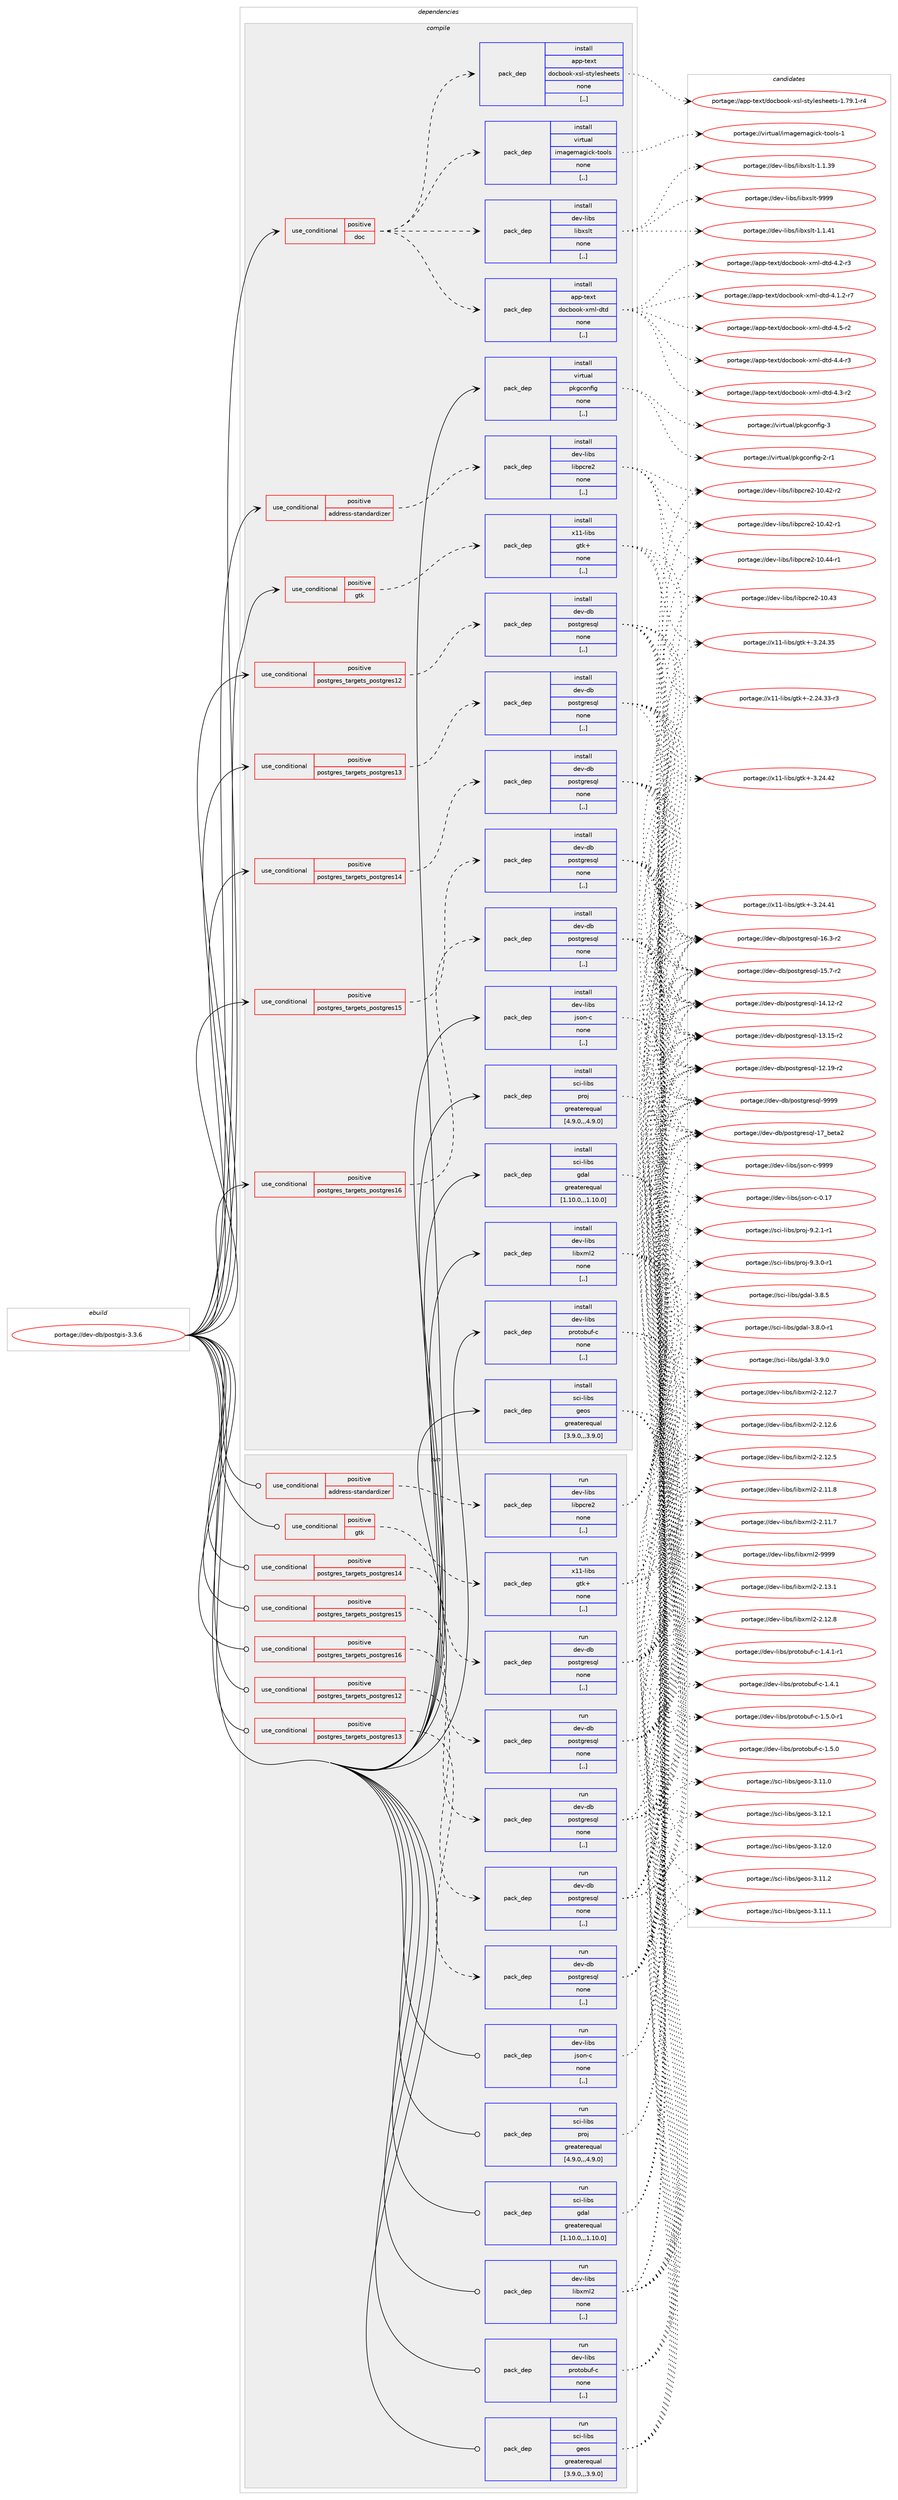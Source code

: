 digraph prolog {

# *************
# Graph options
# *************

newrank=true;
concentrate=true;
compound=true;
graph [rankdir=LR,fontname=Helvetica,fontsize=10,ranksep=1.5];#, ranksep=2.5, nodesep=0.2];
edge  [arrowhead=vee];
node  [fontname=Helvetica,fontsize=10];

# **********
# The ebuild
# **********

subgraph cluster_leftcol {
color=gray;
label=<<i>ebuild</i>>;
id [label="portage://dev-db/postgis-3.3.6", color=red, width=4, href="../dev-db/postgis-3.3.6.svg"];
}

# ****************
# The dependencies
# ****************

subgraph cluster_midcol {
color=gray;
label=<<i>dependencies</i>>;
subgraph cluster_compile {
fillcolor="#eeeeee";
style=filled;
label=<<i>compile</i>>;
subgraph cond18322 {
dependency69684 [label=<<TABLE BORDER="0" CELLBORDER="1" CELLSPACING="0" CELLPADDING="4"><TR><TD ROWSPAN="3" CELLPADDING="10">use_conditional</TD></TR><TR><TD>positive</TD></TR><TR><TD>address-standardizer</TD></TR></TABLE>>, shape=none, color=red];
subgraph pack50412 {
dependency69685 [label=<<TABLE BORDER="0" CELLBORDER="1" CELLSPACING="0" CELLPADDING="4" WIDTH="220"><TR><TD ROWSPAN="6" CELLPADDING="30">pack_dep</TD></TR><TR><TD WIDTH="110">install</TD></TR><TR><TD>dev-libs</TD></TR><TR><TD>libpcre2</TD></TR><TR><TD>none</TD></TR><TR><TD>[,,]</TD></TR></TABLE>>, shape=none, color=blue];
}
dependency69684:e -> dependency69685:w [weight=20,style="dashed",arrowhead="vee"];
}
id:e -> dependency69684:w [weight=20,style="solid",arrowhead="vee"];
subgraph cond18323 {
dependency69686 [label=<<TABLE BORDER="0" CELLBORDER="1" CELLSPACING="0" CELLPADDING="4"><TR><TD ROWSPAN="3" CELLPADDING="10">use_conditional</TD></TR><TR><TD>positive</TD></TR><TR><TD>doc</TD></TR></TABLE>>, shape=none, color=red];
subgraph pack50413 {
dependency69687 [label=<<TABLE BORDER="0" CELLBORDER="1" CELLSPACING="0" CELLPADDING="4" WIDTH="220"><TR><TD ROWSPAN="6" CELLPADDING="30">pack_dep</TD></TR><TR><TD WIDTH="110">install</TD></TR><TR><TD>app-text</TD></TR><TR><TD>docbook-xsl-stylesheets</TD></TR><TR><TD>none</TD></TR><TR><TD>[,,]</TD></TR></TABLE>>, shape=none, color=blue];
}
dependency69686:e -> dependency69687:w [weight=20,style="dashed",arrowhead="vee"];
subgraph pack50414 {
dependency69688 [label=<<TABLE BORDER="0" CELLBORDER="1" CELLSPACING="0" CELLPADDING="4" WIDTH="220"><TR><TD ROWSPAN="6" CELLPADDING="30">pack_dep</TD></TR><TR><TD WIDTH="110">install</TD></TR><TR><TD>app-text</TD></TR><TR><TD>docbook-xml-dtd</TD></TR><TR><TD>none</TD></TR><TR><TD>[,,]</TD></TR></TABLE>>, shape=none, color=blue];
}
dependency69686:e -> dependency69688:w [weight=20,style="dashed",arrowhead="vee"];
subgraph pack50415 {
dependency69689 [label=<<TABLE BORDER="0" CELLBORDER="1" CELLSPACING="0" CELLPADDING="4" WIDTH="220"><TR><TD ROWSPAN="6" CELLPADDING="30">pack_dep</TD></TR><TR><TD WIDTH="110">install</TD></TR><TR><TD>dev-libs</TD></TR><TR><TD>libxslt</TD></TR><TR><TD>none</TD></TR><TR><TD>[,,]</TD></TR></TABLE>>, shape=none, color=blue];
}
dependency69686:e -> dependency69689:w [weight=20,style="dashed",arrowhead="vee"];
subgraph pack50416 {
dependency69690 [label=<<TABLE BORDER="0" CELLBORDER="1" CELLSPACING="0" CELLPADDING="4" WIDTH="220"><TR><TD ROWSPAN="6" CELLPADDING="30">pack_dep</TD></TR><TR><TD WIDTH="110">install</TD></TR><TR><TD>virtual</TD></TR><TR><TD>imagemagick-tools</TD></TR><TR><TD>none</TD></TR><TR><TD>[,,]</TD></TR></TABLE>>, shape=none, color=blue];
}
dependency69686:e -> dependency69690:w [weight=20,style="dashed",arrowhead="vee"];
}
id:e -> dependency69686:w [weight=20,style="solid",arrowhead="vee"];
subgraph cond18324 {
dependency69691 [label=<<TABLE BORDER="0" CELLBORDER="1" CELLSPACING="0" CELLPADDING="4"><TR><TD ROWSPAN="3" CELLPADDING="10">use_conditional</TD></TR><TR><TD>positive</TD></TR><TR><TD>gtk</TD></TR></TABLE>>, shape=none, color=red];
subgraph pack50417 {
dependency69692 [label=<<TABLE BORDER="0" CELLBORDER="1" CELLSPACING="0" CELLPADDING="4" WIDTH="220"><TR><TD ROWSPAN="6" CELLPADDING="30">pack_dep</TD></TR><TR><TD WIDTH="110">install</TD></TR><TR><TD>x11-libs</TD></TR><TR><TD>gtk+</TD></TR><TR><TD>none</TD></TR><TR><TD>[,,]</TD></TR></TABLE>>, shape=none, color=blue];
}
dependency69691:e -> dependency69692:w [weight=20,style="dashed",arrowhead="vee"];
}
id:e -> dependency69691:w [weight=20,style="solid",arrowhead="vee"];
subgraph cond18325 {
dependency69693 [label=<<TABLE BORDER="0" CELLBORDER="1" CELLSPACING="0" CELLPADDING="4"><TR><TD ROWSPAN="3" CELLPADDING="10">use_conditional</TD></TR><TR><TD>positive</TD></TR><TR><TD>postgres_targets_postgres12</TD></TR></TABLE>>, shape=none, color=red];
subgraph pack50418 {
dependency69694 [label=<<TABLE BORDER="0" CELLBORDER="1" CELLSPACING="0" CELLPADDING="4" WIDTH="220"><TR><TD ROWSPAN="6" CELLPADDING="30">pack_dep</TD></TR><TR><TD WIDTH="110">install</TD></TR><TR><TD>dev-db</TD></TR><TR><TD>postgresql</TD></TR><TR><TD>none</TD></TR><TR><TD>[,,]</TD></TR></TABLE>>, shape=none, color=blue];
}
dependency69693:e -> dependency69694:w [weight=20,style="dashed",arrowhead="vee"];
}
id:e -> dependency69693:w [weight=20,style="solid",arrowhead="vee"];
subgraph cond18326 {
dependency69695 [label=<<TABLE BORDER="0" CELLBORDER="1" CELLSPACING="0" CELLPADDING="4"><TR><TD ROWSPAN="3" CELLPADDING="10">use_conditional</TD></TR><TR><TD>positive</TD></TR><TR><TD>postgres_targets_postgres13</TD></TR></TABLE>>, shape=none, color=red];
subgraph pack50419 {
dependency69696 [label=<<TABLE BORDER="0" CELLBORDER="1" CELLSPACING="0" CELLPADDING="4" WIDTH="220"><TR><TD ROWSPAN="6" CELLPADDING="30">pack_dep</TD></TR><TR><TD WIDTH="110">install</TD></TR><TR><TD>dev-db</TD></TR><TR><TD>postgresql</TD></TR><TR><TD>none</TD></TR><TR><TD>[,,]</TD></TR></TABLE>>, shape=none, color=blue];
}
dependency69695:e -> dependency69696:w [weight=20,style="dashed",arrowhead="vee"];
}
id:e -> dependency69695:w [weight=20,style="solid",arrowhead="vee"];
subgraph cond18327 {
dependency69697 [label=<<TABLE BORDER="0" CELLBORDER="1" CELLSPACING="0" CELLPADDING="4"><TR><TD ROWSPAN="3" CELLPADDING="10">use_conditional</TD></TR><TR><TD>positive</TD></TR><TR><TD>postgres_targets_postgres14</TD></TR></TABLE>>, shape=none, color=red];
subgraph pack50420 {
dependency69698 [label=<<TABLE BORDER="0" CELLBORDER="1" CELLSPACING="0" CELLPADDING="4" WIDTH="220"><TR><TD ROWSPAN="6" CELLPADDING="30">pack_dep</TD></TR><TR><TD WIDTH="110">install</TD></TR><TR><TD>dev-db</TD></TR><TR><TD>postgresql</TD></TR><TR><TD>none</TD></TR><TR><TD>[,,]</TD></TR></TABLE>>, shape=none, color=blue];
}
dependency69697:e -> dependency69698:w [weight=20,style="dashed",arrowhead="vee"];
}
id:e -> dependency69697:w [weight=20,style="solid",arrowhead="vee"];
subgraph cond18328 {
dependency69699 [label=<<TABLE BORDER="0" CELLBORDER="1" CELLSPACING="0" CELLPADDING="4"><TR><TD ROWSPAN="3" CELLPADDING="10">use_conditional</TD></TR><TR><TD>positive</TD></TR><TR><TD>postgres_targets_postgres15</TD></TR></TABLE>>, shape=none, color=red];
subgraph pack50421 {
dependency69700 [label=<<TABLE BORDER="0" CELLBORDER="1" CELLSPACING="0" CELLPADDING="4" WIDTH="220"><TR><TD ROWSPAN="6" CELLPADDING="30">pack_dep</TD></TR><TR><TD WIDTH="110">install</TD></TR><TR><TD>dev-db</TD></TR><TR><TD>postgresql</TD></TR><TR><TD>none</TD></TR><TR><TD>[,,]</TD></TR></TABLE>>, shape=none, color=blue];
}
dependency69699:e -> dependency69700:w [weight=20,style="dashed",arrowhead="vee"];
}
id:e -> dependency69699:w [weight=20,style="solid",arrowhead="vee"];
subgraph cond18329 {
dependency69701 [label=<<TABLE BORDER="0" CELLBORDER="1" CELLSPACING="0" CELLPADDING="4"><TR><TD ROWSPAN="3" CELLPADDING="10">use_conditional</TD></TR><TR><TD>positive</TD></TR><TR><TD>postgres_targets_postgres16</TD></TR></TABLE>>, shape=none, color=red];
subgraph pack50422 {
dependency69702 [label=<<TABLE BORDER="0" CELLBORDER="1" CELLSPACING="0" CELLPADDING="4" WIDTH="220"><TR><TD ROWSPAN="6" CELLPADDING="30">pack_dep</TD></TR><TR><TD WIDTH="110">install</TD></TR><TR><TD>dev-db</TD></TR><TR><TD>postgresql</TD></TR><TR><TD>none</TD></TR><TR><TD>[,,]</TD></TR></TABLE>>, shape=none, color=blue];
}
dependency69701:e -> dependency69702:w [weight=20,style="dashed",arrowhead="vee"];
}
id:e -> dependency69701:w [weight=20,style="solid",arrowhead="vee"];
subgraph pack50423 {
dependency69703 [label=<<TABLE BORDER="0" CELLBORDER="1" CELLSPACING="0" CELLPADDING="4" WIDTH="220"><TR><TD ROWSPAN="6" CELLPADDING="30">pack_dep</TD></TR><TR><TD WIDTH="110">install</TD></TR><TR><TD>dev-libs</TD></TR><TR><TD>json-c</TD></TR><TR><TD>none</TD></TR><TR><TD>[,,]</TD></TR></TABLE>>, shape=none, color=blue];
}
id:e -> dependency69703:w [weight=20,style="solid",arrowhead="vee"];
subgraph pack50424 {
dependency69704 [label=<<TABLE BORDER="0" CELLBORDER="1" CELLSPACING="0" CELLPADDING="4" WIDTH="220"><TR><TD ROWSPAN="6" CELLPADDING="30">pack_dep</TD></TR><TR><TD WIDTH="110">install</TD></TR><TR><TD>dev-libs</TD></TR><TR><TD>libxml2</TD></TR><TR><TD>none</TD></TR><TR><TD>[,,]</TD></TR></TABLE>>, shape=none, color=blue];
}
id:e -> dependency69704:w [weight=20,style="solid",arrowhead="vee"];
subgraph pack50425 {
dependency69705 [label=<<TABLE BORDER="0" CELLBORDER="1" CELLSPACING="0" CELLPADDING="4" WIDTH="220"><TR><TD ROWSPAN="6" CELLPADDING="30">pack_dep</TD></TR><TR><TD WIDTH="110">install</TD></TR><TR><TD>dev-libs</TD></TR><TR><TD>protobuf-c</TD></TR><TR><TD>none</TD></TR><TR><TD>[,,]</TD></TR></TABLE>>, shape=none, color=blue];
}
id:e -> dependency69705:w [weight=20,style="solid",arrowhead="vee"];
subgraph pack50426 {
dependency69706 [label=<<TABLE BORDER="0" CELLBORDER="1" CELLSPACING="0" CELLPADDING="4" WIDTH="220"><TR><TD ROWSPAN="6" CELLPADDING="30">pack_dep</TD></TR><TR><TD WIDTH="110">install</TD></TR><TR><TD>sci-libs</TD></TR><TR><TD>gdal</TD></TR><TR><TD>greaterequal</TD></TR><TR><TD>[1.10.0,,,1.10.0]</TD></TR></TABLE>>, shape=none, color=blue];
}
id:e -> dependency69706:w [weight=20,style="solid",arrowhead="vee"];
subgraph pack50427 {
dependency69707 [label=<<TABLE BORDER="0" CELLBORDER="1" CELLSPACING="0" CELLPADDING="4" WIDTH="220"><TR><TD ROWSPAN="6" CELLPADDING="30">pack_dep</TD></TR><TR><TD WIDTH="110">install</TD></TR><TR><TD>sci-libs</TD></TR><TR><TD>geos</TD></TR><TR><TD>greaterequal</TD></TR><TR><TD>[3.9.0,,,3.9.0]</TD></TR></TABLE>>, shape=none, color=blue];
}
id:e -> dependency69707:w [weight=20,style="solid",arrowhead="vee"];
subgraph pack50428 {
dependency69708 [label=<<TABLE BORDER="0" CELLBORDER="1" CELLSPACING="0" CELLPADDING="4" WIDTH="220"><TR><TD ROWSPAN="6" CELLPADDING="30">pack_dep</TD></TR><TR><TD WIDTH="110">install</TD></TR><TR><TD>sci-libs</TD></TR><TR><TD>proj</TD></TR><TR><TD>greaterequal</TD></TR><TR><TD>[4.9.0,,,4.9.0]</TD></TR></TABLE>>, shape=none, color=blue];
}
id:e -> dependency69708:w [weight=20,style="solid",arrowhead="vee"];
subgraph pack50429 {
dependency69709 [label=<<TABLE BORDER="0" CELLBORDER="1" CELLSPACING="0" CELLPADDING="4" WIDTH="220"><TR><TD ROWSPAN="6" CELLPADDING="30">pack_dep</TD></TR><TR><TD WIDTH="110">install</TD></TR><TR><TD>virtual</TD></TR><TR><TD>pkgconfig</TD></TR><TR><TD>none</TD></TR><TR><TD>[,,]</TD></TR></TABLE>>, shape=none, color=blue];
}
id:e -> dependency69709:w [weight=20,style="solid",arrowhead="vee"];
}
subgraph cluster_compileandrun {
fillcolor="#eeeeee";
style=filled;
label=<<i>compile and run</i>>;
}
subgraph cluster_run {
fillcolor="#eeeeee";
style=filled;
label=<<i>run</i>>;
subgraph cond18330 {
dependency69710 [label=<<TABLE BORDER="0" CELLBORDER="1" CELLSPACING="0" CELLPADDING="4"><TR><TD ROWSPAN="3" CELLPADDING="10">use_conditional</TD></TR><TR><TD>positive</TD></TR><TR><TD>address-standardizer</TD></TR></TABLE>>, shape=none, color=red];
subgraph pack50430 {
dependency69711 [label=<<TABLE BORDER="0" CELLBORDER="1" CELLSPACING="0" CELLPADDING="4" WIDTH="220"><TR><TD ROWSPAN="6" CELLPADDING="30">pack_dep</TD></TR><TR><TD WIDTH="110">run</TD></TR><TR><TD>dev-libs</TD></TR><TR><TD>libpcre2</TD></TR><TR><TD>none</TD></TR><TR><TD>[,,]</TD></TR></TABLE>>, shape=none, color=blue];
}
dependency69710:e -> dependency69711:w [weight=20,style="dashed",arrowhead="vee"];
}
id:e -> dependency69710:w [weight=20,style="solid",arrowhead="odot"];
subgraph cond18331 {
dependency69712 [label=<<TABLE BORDER="0" CELLBORDER="1" CELLSPACING="0" CELLPADDING="4"><TR><TD ROWSPAN="3" CELLPADDING="10">use_conditional</TD></TR><TR><TD>positive</TD></TR><TR><TD>gtk</TD></TR></TABLE>>, shape=none, color=red];
subgraph pack50431 {
dependency69713 [label=<<TABLE BORDER="0" CELLBORDER="1" CELLSPACING="0" CELLPADDING="4" WIDTH="220"><TR><TD ROWSPAN="6" CELLPADDING="30">pack_dep</TD></TR><TR><TD WIDTH="110">run</TD></TR><TR><TD>x11-libs</TD></TR><TR><TD>gtk+</TD></TR><TR><TD>none</TD></TR><TR><TD>[,,]</TD></TR></TABLE>>, shape=none, color=blue];
}
dependency69712:e -> dependency69713:w [weight=20,style="dashed",arrowhead="vee"];
}
id:e -> dependency69712:w [weight=20,style="solid",arrowhead="odot"];
subgraph cond18332 {
dependency69714 [label=<<TABLE BORDER="0" CELLBORDER="1" CELLSPACING="0" CELLPADDING="4"><TR><TD ROWSPAN="3" CELLPADDING="10">use_conditional</TD></TR><TR><TD>positive</TD></TR><TR><TD>postgres_targets_postgres12</TD></TR></TABLE>>, shape=none, color=red];
subgraph pack50432 {
dependency69715 [label=<<TABLE BORDER="0" CELLBORDER="1" CELLSPACING="0" CELLPADDING="4" WIDTH="220"><TR><TD ROWSPAN="6" CELLPADDING="30">pack_dep</TD></TR><TR><TD WIDTH="110">run</TD></TR><TR><TD>dev-db</TD></TR><TR><TD>postgresql</TD></TR><TR><TD>none</TD></TR><TR><TD>[,,]</TD></TR></TABLE>>, shape=none, color=blue];
}
dependency69714:e -> dependency69715:w [weight=20,style="dashed",arrowhead="vee"];
}
id:e -> dependency69714:w [weight=20,style="solid",arrowhead="odot"];
subgraph cond18333 {
dependency69716 [label=<<TABLE BORDER="0" CELLBORDER="1" CELLSPACING="0" CELLPADDING="4"><TR><TD ROWSPAN="3" CELLPADDING="10">use_conditional</TD></TR><TR><TD>positive</TD></TR><TR><TD>postgres_targets_postgres13</TD></TR></TABLE>>, shape=none, color=red];
subgraph pack50433 {
dependency69717 [label=<<TABLE BORDER="0" CELLBORDER="1" CELLSPACING="0" CELLPADDING="4" WIDTH="220"><TR><TD ROWSPAN="6" CELLPADDING="30">pack_dep</TD></TR><TR><TD WIDTH="110">run</TD></TR><TR><TD>dev-db</TD></TR><TR><TD>postgresql</TD></TR><TR><TD>none</TD></TR><TR><TD>[,,]</TD></TR></TABLE>>, shape=none, color=blue];
}
dependency69716:e -> dependency69717:w [weight=20,style="dashed",arrowhead="vee"];
}
id:e -> dependency69716:w [weight=20,style="solid",arrowhead="odot"];
subgraph cond18334 {
dependency69718 [label=<<TABLE BORDER="0" CELLBORDER="1" CELLSPACING="0" CELLPADDING="4"><TR><TD ROWSPAN="3" CELLPADDING="10">use_conditional</TD></TR><TR><TD>positive</TD></TR><TR><TD>postgres_targets_postgres14</TD></TR></TABLE>>, shape=none, color=red];
subgraph pack50434 {
dependency69719 [label=<<TABLE BORDER="0" CELLBORDER="1" CELLSPACING="0" CELLPADDING="4" WIDTH="220"><TR><TD ROWSPAN="6" CELLPADDING="30">pack_dep</TD></TR><TR><TD WIDTH="110">run</TD></TR><TR><TD>dev-db</TD></TR><TR><TD>postgresql</TD></TR><TR><TD>none</TD></TR><TR><TD>[,,]</TD></TR></TABLE>>, shape=none, color=blue];
}
dependency69718:e -> dependency69719:w [weight=20,style="dashed",arrowhead="vee"];
}
id:e -> dependency69718:w [weight=20,style="solid",arrowhead="odot"];
subgraph cond18335 {
dependency69720 [label=<<TABLE BORDER="0" CELLBORDER="1" CELLSPACING="0" CELLPADDING="4"><TR><TD ROWSPAN="3" CELLPADDING="10">use_conditional</TD></TR><TR><TD>positive</TD></TR><TR><TD>postgres_targets_postgres15</TD></TR></TABLE>>, shape=none, color=red];
subgraph pack50435 {
dependency69721 [label=<<TABLE BORDER="0" CELLBORDER="1" CELLSPACING="0" CELLPADDING="4" WIDTH="220"><TR><TD ROWSPAN="6" CELLPADDING="30">pack_dep</TD></TR><TR><TD WIDTH="110">run</TD></TR><TR><TD>dev-db</TD></TR><TR><TD>postgresql</TD></TR><TR><TD>none</TD></TR><TR><TD>[,,]</TD></TR></TABLE>>, shape=none, color=blue];
}
dependency69720:e -> dependency69721:w [weight=20,style="dashed",arrowhead="vee"];
}
id:e -> dependency69720:w [weight=20,style="solid",arrowhead="odot"];
subgraph cond18336 {
dependency69722 [label=<<TABLE BORDER="0" CELLBORDER="1" CELLSPACING="0" CELLPADDING="4"><TR><TD ROWSPAN="3" CELLPADDING="10">use_conditional</TD></TR><TR><TD>positive</TD></TR><TR><TD>postgres_targets_postgres16</TD></TR></TABLE>>, shape=none, color=red];
subgraph pack50436 {
dependency69723 [label=<<TABLE BORDER="0" CELLBORDER="1" CELLSPACING="0" CELLPADDING="4" WIDTH="220"><TR><TD ROWSPAN="6" CELLPADDING="30">pack_dep</TD></TR><TR><TD WIDTH="110">run</TD></TR><TR><TD>dev-db</TD></TR><TR><TD>postgresql</TD></TR><TR><TD>none</TD></TR><TR><TD>[,,]</TD></TR></TABLE>>, shape=none, color=blue];
}
dependency69722:e -> dependency69723:w [weight=20,style="dashed",arrowhead="vee"];
}
id:e -> dependency69722:w [weight=20,style="solid",arrowhead="odot"];
subgraph pack50437 {
dependency69724 [label=<<TABLE BORDER="0" CELLBORDER="1" CELLSPACING="0" CELLPADDING="4" WIDTH="220"><TR><TD ROWSPAN="6" CELLPADDING="30">pack_dep</TD></TR><TR><TD WIDTH="110">run</TD></TR><TR><TD>dev-libs</TD></TR><TR><TD>json-c</TD></TR><TR><TD>none</TD></TR><TR><TD>[,,]</TD></TR></TABLE>>, shape=none, color=blue];
}
id:e -> dependency69724:w [weight=20,style="solid",arrowhead="odot"];
subgraph pack50438 {
dependency69725 [label=<<TABLE BORDER="0" CELLBORDER="1" CELLSPACING="0" CELLPADDING="4" WIDTH="220"><TR><TD ROWSPAN="6" CELLPADDING="30">pack_dep</TD></TR><TR><TD WIDTH="110">run</TD></TR><TR><TD>dev-libs</TD></TR><TR><TD>libxml2</TD></TR><TR><TD>none</TD></TR><TR><TD>[,,]</TD></TR></TABLE>>, shape=none, color=blue];
}
id:e -> dependency69725:w [weight=20,style="solid",arrowhead="odot"];
subgraph pack50439 {
dependency69726 [label=<<TABLE BORDER="0" CELLBORDER="1" CELLSPACING="0" CELLPADDING="4" WIDTH="220"><TR><TD ROWSPAN="6" CELLPADDING="30">pack_dep</TD></TR><TR><TD WIDTH="110">run</TD></TR><TR><TD>dev-libs</TD></TR><TR><TD>protobuf-c</TD></TR><TR><TD>none</TD></TR><TR><TD>[,,]</TD></TR></TABLE>>, shape=none, color=blue];
}
id:e -> dependency69726:w [weight=20,style="solid",arrowhead="odot"];
subgraph pack50440 {
dependency69727 [label=<<TABLE BORDER="0" CELLBORDER="1" CELLSPACING="0" CELLPADDING="4" WIDTH="220"><TR><TD ROWSPAN="6" CELLPADDING="30">pack_dep</TD></TR><TR><TD WIDTH="110">run</TD></TR><TR><TD>sci-libs</TD></TR><TR><TD>gdal</TD></TR><TR><TD>greaterequal</TD></TR><TR><TD>[1.10.0,,,1.10.0]</TD></TR></TABLE>>, shape=none, color=blue];
}
id:e -> dependency69727:w [weight=20,style="solid",arrowhead="odot"];
subgraph pack50441 {
dependency69728 [label=<<TABLE BORDER="0" CELLBORDER="1" CELLSPACING="0" CELLPADDING="4" WIDTH="220"><TR><TD ROWSPAN="6" CELLPADDING="30">pack_dep</TD></TR><TR><TD WIDTH="110">run</TD></TR><TR><TD>sci-libs</TD></TR><TR><TD>geos</TD></TR><TR><TD>greaterequal</TD></TR><TR><TD>[3.9.0,,,3.9.0]</TD></TR></TABLE>>, shape=none, color=blue];
}
id:e -> dependency69728:w [weight=20,style="solid",arrowhead="odot"];
subgraph pack50442 {
dependency69729 [label=<<TABLE BORDER="0" CELLBORDER="1" CELLSPACING="0" CELLPADDING="4" WIDTH="220"><TR><TD ROWSPAN="6" CELLPADDING="30">pack_dep</TD></TR><TR><TD WIDTH="110">run</TD></TR><TR><TD>sci-libs</TD></TR><TR><TD>proj</TD></TR><TR><TD>greaterequal</TD></TR><TR><TD>[4.9.0,,,4.9.0]</TD></TR></TABLE>>, shape=none, color=blue];
}
id:e -> dependency69729:w [weight=20,style="solid",arrowhead="odot"];
}
}

# **************
# The candidates
# **************

subgraph cluster_choices {
rank=same;
color=gray;
label=<<i>candidates</i>>;

subgraph choice50412 {
color=black;
nodesep=1;
choice1001011184510810598115471081059811299114101504549484652524511449 [label="portage://dev-libs/libpcre2-10.44-r1", color=red, width=4,href="../dev-libs/libpcre2-10.44-r1.svg"];
choice100101118451081059811547108105981129911410150454948465251 [label="portage://dev-libs/libpcre2-10.43", color=red, width=4,href="../dev-libs/libpcre2-10.43.svg"];
choice1001011184510810598115471081059811299114101504549484652504511450 [label="portage://dev-libs/libpcre2-10.42-r2", color=red, width=4,href="../dev-libs/libpcre2-10.42-r2.svg"];
choice1001011184510810598115471081059811299114101504549484652504511449 [label="portage://dev-libs/libpcre2-10.42-r1", color=red, width=4,href="../dev-libs/libpcre2-10.42-r1.svg"];
dependency69685:e -> choice1001011184510810598115471081059811299114101504549484652524511449:w [style=dotted,weight="100"];
dependency69685:e -> choice100101118451081059811547108105981129911410150454948465251:w [style=dotted,weight="100"];
dependency69685:e -> choice1001011184510810598115471081059811299114101504549484652504511450:w [style=dotted,weight="100"];
dependency69685:e -> choice1001011184510810598115471081059811299114101504549484652504511449:w [style=dotted,weight="100"];
}
subgraph choice50413 {
color=black;
nodesep=1;
choice97112112451161011201164710011199981111111074512011510845115116121108101115104101101116115454946555746494511452 [label="portage://app-text/docbook-xsl-stylesheets-1.79.1-r4", color=red, width=4,href="../app-text/docbook-xsl-stylesheets-1.79.1-r4.svg"];
dependency69687:e -> choice97112112451161011201164710011199981111111074512011510845115116121108101115104101101116115454946555746494511452:w [style=dotted,weight="100"];
}
subgraph choice50414 {
color=black;
nodesep=1;
choice97112112451161011201164710011199981111111074512010910845100116100455246534511450 [label="portage://app-text/docbook-xml-dtd-4.5-r2", color=red, width=4,href="../app-text/docbook-xml-dtd-4.5-r2.svg"];
choice97112112451161011201164710011199981111111074512010910845100116100455246524511451 [label="portage://app-text/docbook-xml-dtd-4.4-r3", color=red, width=4,href="../app-text/docbook-xml-dtd-4.4-r3.svg"];
choice97112112451161011201164710011199981111111074512010910845100116100455246514511450 [label="portage://app-text/docbook-xml-dtd-4.3-r2", color=red, width=4,href="../app-text/docbook-xml-dtd-4.3-r2.svg"];
choice97112112451161011201164710011199981111111074512010910845100116100455246504511451 [label="portage://app-text/docbook-xml-dtd-4.2-r3", color=red, width=4,href="../app-text/docbook-xml-dtd-4.2-r3.svg"];
choice971121124511610112011647100111999811111110745120109108451001161004552464946504511455 [label="portage://app-text/docbook-xml-dtd-4.1.2-r7", color=red, width=4,href="../app-text/docbook-xml-dtd-4.1.2-r7.svg"];
dependency69688:e -> choice97112112451161011201164710011199981111111074512010910845100116100455246534511450:w [style=dotted,weight="100"];
dependency69688:e -> choice97112112451161011201164710011199981111111074512010910845100116100455246524511451:w [style=dotted,weight="100"];
dependency69688:e -> choice97112112451161011201164710011199981111111074512010910845100116100455246514511450:w [style=dotted,weight="100"];
dependency69688:e -> choice97112112451161011201164710011199981111111074512010910845100116100455246504511451:w [style=dotted,weight="100"];
dependency69688:e -> choice971121124511610112011647100111999811111110745120109108451001161004552464946504511455:w [style=dotted,weight="100"];
}
subgraph choice50415 {
color=black;
nodesep=1;
choice100101118451081059811547108105981201151081164557575757 [label="portage://dev-libs/libxslt-9999", color=red, width=4,href="../dev-libs/libxslt-9999.svg"];
choice1001011184510810598115471081059812011510811645494649465249 [label="portage://dev-libs/libxslt-1.1.41", color=red, width=4,href="../dev-libs/libxslt-1.1.41.svg"];
choice1001011184510810598115471081059812011510811645494649465157 [label="portage://dev-libs/libxslt-1.1.39", color=red, width=4,href="../dev-libs/libxslt-1.1.39.svg"];
dependency69689:e -> choice100101118451081059811547108105981201151081164557575757:w [style=dotted,weight="100"];
dependency69689:e -> choice1001011184510810598115471081059812011510811645494649465249:w [style=dotted,weight="100"];
dependency69689:e -> choice1001011184510810598115471081059812011510811645494649465157:w [style=dotted,weight="100"];
}
subgraph choice50416 {
color=black;
nodesep=1;
choice1181051141161179710847105109971031011099710310599107451161111111081154549 [label="portage://virtual/imagemagick-tools-1", color=red, width=4,href="../virtual/imagemagick-tools-1.svg"];
dependency69690:e -> choice1181051141161179710847105109971031011099710310599107451161111111081154549:w [style=dotted,weight="100"];
}
subgraph choice50417 {
color=black;
nodesep=1;
choice1204949451081059811547103116107434551465052465250 [label="portage://x11-libs/gtk+-3.24.42", color=red, width=4,href="../x11-libs/gtk+-3.24.42.svg"];
choice1204949451081059811547103116107434551465052465249 [label="portage://x11-libs/gtk+-3.24.41", color=red, width=4,href="../x11-libs/gtk+-3.24.41.svg"];
choice1204949451081059811547103116107434551465052465153 [label="portage://x11-libs/gtk+-3.24.35", color=red, width=4,href="../x11-libs/gtk+-3.24.35.svg"];
choice12049494510810598115471031161074345504650524651514511451 [label="portage://x11-libs/gtk+-2.24.33-r3", color=red, width=4,href="../x11-libs/gtk+-2.24.33-r3.svg"];
dependency69692:e -> choice1204949451081059811547103116107434551465052465250:w [style=dotted,weight="100"];
dependency69692:e -> choice1204949451081059811547103116107434551465052465249:w [style=dotted,weight="100"];
dependency69692:e -> choice1204949451081059811547103116107434551465052465153:w [style=dotted,weight="100"];
dependency69692:e -> choice12049494510810598115471031161074345504650524651514511451:w [style=dotted,weight="100"];
}
subgraph choice50418 {
color=black;
nodesep=1;
choice1001011184510098471121111151161031141011151131084557575757 [label="portage://dev-db/postgresql-9999", color=red, width=4,href="../dev-db/postgresql-9999.svg"];
choice10010111845100984711211111511610311410111511310845495595981011169750 [label="portage://dev-db/postgresql-17_beta2", color=red, width=4,href="../dev-db/postgresql-17_beta2.svg"];
choice10010111845100984711211111511610311410111511310845495446514511450 [label="portage://dev-db/postgresql-16.3-r2", color=red, width=4,href="../dev-db/postgresql-16.3-r2.svg"];
choice10010111845100984711211111511610311410111511310845495346554511450 [label="portage://dev-db/postgresql-15.7-r2", color=red, width=4,href="../dev-db/postgresql-15.7-r2.svg"];
choice1001011184510098471121111151161031141011151131084549524649504511450 [label="portage://dev-db/postgresql-14.12-r2", color=red, width=4,href="../dev-db/postgresql-14.12-r2.svg"];
choice1001011184510098471121111151161031141011151131084549514649534511450 [label="portage://dev-db/postgresql-13.15-r2", color=red, width=4,href="../dev-db/postgresql-13.15-r2.svg"];
choice1001011184510098471121111151161031141011151131084549504649574511450 [label="portage://dev-db/postgresql-12.19-r2", color=red, width=4,href="../dev-db/postgresql-12.19-r2.svg"];
dependency69694:e -> choice1001011184510098471121111151161031141011151131084557575757:w [style=dotted,weight="100"];
dependency69694:e -> choice10010111845100984711211111511610311410111511310845495595981011169750:w [style=dotted,weight="100"];
dependency69694:e -> choice10010111845100984711211111511610311410111511310845495446514511450:w [style=dotted,weight="100"];
dependency69694:e -> choice10010111845100984711211111511610311410111511310845495346554511450:w [style=dotted,weight="100"];
dependency69694:e -> choice1001011184510098471121111151161031141011151131084549524649504511450:w [style=dotted,weight="100"];
dependency69694:e -> choice1001011184510098471121111151161031141011151131084549514649534511450:w [style=dotted,weight="100"];
dependency69694:e -> choice1001011184510098471121111151161031141011151131084549504649574511450:w [style=dotted,weight="100"];
}
subgraph choice50419 {
color=black;
nodesep=1;
choice1001011184510098471121111151161031141011151131084557575757 [label="portage://dev-db/postgresql-9999", color=red, width=4,href="../dev-db/postgresql-9999.svg"];
choice10010111845100984711211111511610311410111511310845495595981011169750 [label="portage://dev-db/postgresql-17_beta2", color=red, width=4,href="../dev-db/postgresql-17_beta2.svg"];
choice10010111845100984711211111511610311410111511310845495446514511450 [label="portage://dev-db/postgresql-16.3-r2", color=red, width=4,href="../dev-db/postgresql-16.3-r2.svg"];
choice10010111845100984711211111511610311410111511310845495346554511450 [label="portage://dev-db/postgresql-15.7-r2", color=red, width=4,href="../dev-db/postgresql-15.7-r2.svg"];
choice1001011184510098471121111151161031141011151131084549524649504511450 [label="portage://dev-db/postgresql-14.12-r2", color=red, width=4,href="../dev-db/postgresql-14.12-r2.svg"];
choice1001011184510098471121111151161031141011151131084549514649534511450 [label="portage://dev-db/postgresql-13.15-r2", color=red, width=4,href="../dev-db/postgresql-13.15-r2.svg"];
choice1001011184510098471121111151161031141011151131084549504649574511450 [label="portage://dev-db/postgresql-12.19-r2", color=red, width=4,href="../dev-db/postgresql-12.19-r2.svg"];
dependency69696:e -> choice1001011184510098471121111151161031141011151131084557575757:w [style=dotted,weight="100"];
dependency69696:e -> choice10010111845100984711211111511610311410111511310845495595981011169750:w [style=dotted,weight="100"];
dependency69696:e -> choice10010111845100984711211111511610311410111511310845495446514511450:w [style=dotted,weight="100"];
dependency69696:e -> choice10010111845100984711211111511610311410111511310845495346554511450:w [style=dotted,weight="100"];
dependency69696:e -> choice1001011184510098471121111151161031141011151131084549524649504511450:w [style=dotted,weight="100"];
dependency69696:e -> choice1001011184510098471121111151161031141011151131084549514649534511450:w [style=dotted,weight="100"];
dependency69696:e -> choice1001011184510098471121111151161031141011151131084549504649574511450:w [style=dotted,weight="100"];
}
subgraph choice50420 {
color=black;
nodesep=1;
choice1001011184510098471121111151161031141011151131084557575757 [label="portage://dev-db/postgresql-9999", color=red, width=4,href="../dev-db/postgresql-9999.svg"];
choice10010111845100984711211111511610311410111511310845495595981011169750 [label="portage://dev-db/postgresql-17_beta2", color=red, width=4,href="../dev-db/postgresql-17_beta2.svg"];
choice10010111845100984711211111511610311410111511310845495446514511450 [label="portage://dev-db/postgresql-16.3-r2", color=red, width=4,href="../dev-db/postgresql-16.3-r2.svg"];
choice10010111845100984711211111511610311410111511310845495346554511450 [label="portage://dev-db/postgresql-15.7-r2", color=red, width=4,href="../dev-db/postgresql-15.7-r2.svg"];
choice1001011184510098471121111151161031141011151131084549524649504511450 [label="portage://dev-db/postgresql-14.12-r2", color=red, width=4,href="../dev-db/postgresql-14.12-r2.svg"];
choice1001011184510098471121111151161031141011151131084549514649534511450 [label="portage://dev-db/postgresql-13.15-r2", color=red, width=4,href="../dev-db/postgresql-13.15-r2.svg"];
choice1001011184510098471121111151161031141011151131084549504649574511450 [label="portage://dev-db/postgresql-12.19-r2", color=red, width=4,href="../dev-db/postgresql-12.19-r2.svg"];
dependency69698:e -> choice1001011184510098471121111151161031141011151131084557575757:w [style=dotted,weight="100"];
dependency69698:e -> choice10010111845100984711211111511610311410111511310845495595981011169750:w [style=dotted,weight="100"];
dependency69698:e -> choice10010111845100984711211111511610311410111511310845495446514511450:w [style=dotted,weight="100"];
dependency69698:e -> choice10010111845100984711211111511610311410111511310845495346554511450:w [style=dotted,weight="100"];
dependency69698:e -> choice1001011184510098471121111151161031141011151131084549524649504511450:w [style=dotted,weight="100"];
dependency69698:e -> choice1001011184510098471121111151161031141011151131084549514649534511450:w [style=dotted,weight="100"];
dependency69698:e -> choice1001011184510098471121111151161031141011151131084549504649574511450:w [style=dotted,weight="100"];
}
subgraph choice50421 {
color=black;
nodesep=1;
choice1001011184510098471121111151161031141011151131084557575757 [label="portage://dev-db/postgresql-9999", color=red, width=4,href="../dev-db/postgresql-9999.svg"];
choice10010111845100984711211111511610311410111511310845495595981011169750 [label="portage://dev-db/postgresql-17_beta2", color=red, width=4,href="../dev-db/postgresql-17_beta2.svg"];
choice10010111845100984711211111511610311410111511310845495446514511450 [label="portage://dev-db/postgresql-16.3-r2", color=red, width=4,href="../dev-db/postgresql-16.3-r2.svg"];
choice10010111845100984711211111511610311410111511310845495346554511450 [label="portage://dev-db/postgresql-15.7-r2", color=red, width=4,href="../dev-db/postgresql-15.7-r2.svg"];
choice1001011184510098471121111151161031141011151131084549524649504511450 [label="portage://dev-db/postgresql-14.12-r2", color=red, width=4,href="../dev-db/postgresql-14.12-r2.svg"];
choice1001011184510098471121111151161031141011151131084549514649534511450 [label="portage://dev-db/postgresql-13.15-r2", color=red, width=4,href="../dev-db/postgresql-13.15-r2.svg"];
choice1001011184510098471121111151161031141011151131084549504649574511450 [label="portage://dev-db/postgresql-12.19-r2", color=red, width=4,href="../dev-db/postgresql-12.19-r2.svg"];
dependency69700:e -> choice1001011184510098471121111151161031141011151131084557575757:w [style=dotted,weight="100"];
dependency69700:e -> choice10010111845100984711211111511610311410111511310845495595981011169750:w [style=dotted,weight="100"];
dependency69700:e -> choice10010111845100984711211111511610311410111511310845495446514511450:w [style=dotted,weight="100"];
dependency69700:e -> choice10010111845100984711211111511610311410111511310845495346554511450:w [style=dotted,weight="100"];
dependency69700:e -> choice1001011184510098471121111151161031141011151131084549524649504511450:w [style=dotted,weight="100"];
dependency69700:e -> choice1001011184510098471121111151161031141011151131084549514649534511450:w [style=dotted,weight="100"];
dependency69700:e -> choice1001011184510098471121111151161031141011151131084549504649574511450:w [style=dotted,weight="100"];
}
subgraph choice50422 {
color=black;
nodesep=1;
choice1001011184510098471121111151161031141011151131084557575757 [label="portage://dev-db/postgresql-9999", color=red, width=4,href="../dev-db/postgresql-9999.svg"];
choice10010111845100984711211111511610311410111511310845495595981011169750 [label="portage://dev-db/postgresql-17_beta2", color=red, width=4,href="../dev-db/postgresql-17_beta2.svg"];
choice10010111845100984711211111511610311410111511310845495446514511450 [label="portage://dev-db/postgresql-16.3-r2", color=red, width=4,href="../dev-db/postgresql-16.3-r2.svg"];
choice10010111845100984711211111511610311410111511310845495346554511450 [label="portage://dev-db/postgresql-15.7-r2", color=red, width=4,href="../dev-db/postgresql-15.7-r2.svg"];
choice1001011184510098471121111151161031141011151131084549524649504511450 [label="portage://dev-db/postgresql-14.12-r2", color=red, width=4,href="../dev-db/postgresql-14.12-r2.svg"];
choice1001011184510098471121111151161031141011151131084549514649534511450 [label="portage://dev-db/postgresql-13.15-r2", color=red, width=4,href="../dev-db/postgresql-13.15-r2.svg"];
choice1001011184510098471121111151161031141011151131084549504649574511450 [label="portage://dev-db/postgresql-12.19-r2", color=red, width=4,href="../dev-db/postgresql-12.19-r2.svg"];
dependency69702:e -> choice1001011184510098471121111151161031141011151131084557575757:w [style=dotted,weight="100"];
dependency69702:e -> choice10010111845100984711211111511610311410111511310845495595981011169750:w [style=dotted,weight="100"];
dependency69702:e -> choice10010111845100984711211111511610311410111511310845495446514511450:w [style=dotted,weight="100"];
dependency69702:e -> choice10010111845100984711211111511610311410111511310845495346554511450:w [style=dotted,weight="100"];
dependency69702:e -> choice1001011184510098471121111151161031141011151131084549524649504511450:w [style=dotted,weight="100"];
dependency69702:e -> choice1001011184510098471121111151161031141011151131084549514649534511450:w [style=dotted,weight="100"];
dependency69702:e -> choice1001011184510098471121111151161031141011151131084549504649574511450:w [style=dotted,weight="100"];
}
subgraph choice50423 {
color=black;
nodesep=1;
choice10010111845108105981154710611511111045994557575757 [label="portage://dev-libs/json-c-9999", color=red, width=4,href="../dev-libs/json-c-9999.svg"];
choice10010111845108105981154710611511111045994548464955 [label="portage://dev-libs/json-c-0.17", color=red, width=4,href="../dev-libs/json-c-0.17.svg"];
dependency69703:e -> choice10010111845108105981154710611511111045994557575757:w [style=dotted,weight="100"];
dependency69703:e -> choice10010111845108105981154710611511111045994548464955:w [style=dotted,weight="100"];
}
subgraph choice50424 {
color=black;
nodesep=1;
choice10010111845108105981154710810598120109108504557575757 [label="portage://dev-libs/libxml2-9999", color=red, width=4,href="../dev-libs/libxml2-9999.svg"];
choice100101118451081059811547108105981201091085045504649514649 [label="portage://dev-libs/libxml2-2.13.1", color=red, width=4,href="../dev-libs/libxml2-2.13.1.svg"];
choice100101118451081059811547108105981201091085045504649504656 [label="portage://dev-libs/libxml2-2.12.8", color=red, width=4,href="../dev-libs/libxml2-2.12.8.svg"];
choice100101118451081059811547108105981201091085045504649504655 [label="portage://dev-libs/libxml2-2.12.7", color=red, width=4,href="../dev-libs/libxml2-2.12.7.svg"];
choice100101118451081059811547108105981201091085045504649504654 [label="portage://dev-libs/libxml2-2.12.6", color=red, width=4,href="../dev-libs/libxml2-2.12.6.svg"];
choice100101118451081059811547108105981201091085045504649504653 [label="portage://dev-libs/libxml2-2.12.5", color=red, width=4,href="../dev-libs/libxml2-2.12.5.svg"];
choice100101118451081059811547108105981201091085045504649494656 [label="portage://dev-libs/libxml2-2.11.8", color=red, width=4,href="../dev-libs/libxml2-2.11.8.svg"];
choice100101118451081059811547108105981201091085045504649494655 [label="portage://dev-libs/libxml2-2.11.7", color=red, width=4,href="../dev-libs/libxml2-2.11.7.svg"];
dependency69704:e -> choice10010111845108105981154710810598120109108504557575757:w [style=dotted,weight="100"];
dependency69704:e -> choice100101118451081059811547108105981201091085045504649514649:w [style=dotted,weight="100"];
dependency69704:e -> choice100101118451081059811547108105981201091085045504649504656:w [style=dotted,weight="100"];
dependency69704:e -> choice100101118451081059811547108105981201091085045504649504655:w [style=dotted,weight="100"];
dependency69704:e -> choice100101118451081059811547108105981201091085045504649504654:w [style=dotted,weight="100"];
dependency69704:e -> choice100101118451081059811547108105981201091085045504649504653:w [style=dotted,weight="100"];
dependency69704:e -> choice100101118451081059811547108105981201091085045504649494656:w [style=dotted,weight="100"];
dependency69704:e -> choice100101118451081059811547108105981201091085045504649494655:w [style=dotted,weight="100"];
}
subgraph choice50425 {
color=black;
nodesep=1;
choice1001011184510810598115471121141111161119811710245994549465346484511449 [label="portage://dev-libs/protobuf-c-1.5.0-r1", color=red, width=4,href="../dev-libs/protobuf-c-1.5.0-r1.svg"];
choice100101118451081059811547112114111116111981171024599454946534648 [label="portage://dev-libs/protobuf-c-1.5.0", color=red, width=4,href="../dev-libs/protobuf-c-1.5.0.svg"];
choice1001011184510810598115471121141111161119811710245994549465246494511449 [label="portage://dev-libs/protobuf-c-1.4.1-r1", color=red, width=4,href="../dev-libs/protobuf-c-1.4.1-r1.svg"];
choice100101118451081059811547112114111116111981171024599454946524649 [label="portage://dev-libs/protobuf-c-1.4.1", color=red, width=4,href="../dev-libs/protobuf-c-1.4.1.svg"];
dependency69705:e -> choice1001011184510810598115471121141111161119811710245994549465346484511449:w [style=dotted,weight="100"];
dependency69705:e -> choice100101118451081059811547112114111116111981171024599454946534648:w [style=dotted,weight="100"];
dependency69705:e -> choice1001011184510810598115471121141111161119811710245994549465246494511449:w [style=dotted,weight="100"];
dependency69705:e -> choice100101118451081059811547112114111116111981171024599454946524649:w [style=dotted,weight="100"];
}
subgraph choice50426 {
color=black;
nodesep=1;
choice1159910545108105981154710310097108455146574648 [label="portage://sci-libs/gdal-3.9.0", color=red, width=4,href="../sci-libs/gdal-3.9.0.svg"];
choice1159910545108105981154710310097108455146564653 [label="portage://sci-libs/gdal-3.8.5", color=red, width=4,href="../sci-libs/gdal-3.8.5.svg"];
choice11599105451081059811547103100971084551465646484511449 [label="portage://sci-libs/gdal-3.8.0-r1", color=red, width=4,href="../sci-libs/gdal-3.8.0-r1.svg"];
dependency69706:e -> choice1159910545108105981154710310097108455146574648:w [style=dotted,weight="100"];
dependency69706:e -> choice1159910545108105981154710310097108455146564653:w [style=dotted,weight="100"];
dependency69706:e -> choice11599105451081059811547103100971084551465646484511449:w [style=dotted,weight="100"];
}
subgraph choice50427 {
color=black;
nodesep=1;
choice1159910545108105981154710310111111545514649504649 [label="portage://sci-libs/geos-3.12.1", color=red, width=4,href="../sci-libs/geos-3.12.1.svg"];
choice1159910545108105981154710310111111545514649504648 [label="portage://sci-libs/geos-3.12.0", color=red, width=4,href="../sci-libs/geos-3.12.0.svg"];
choice1159910545108105981154710310111111545514649494650 [label="portage://sci-libs/geos-3.11.2", color=red, width=4,href="../sci-libs/geos-3.11.2.svg"];
choice1159910545108105981154710310111111545514649494649 [label="portage://sci-libs/geos-3.11.1", color=red, width=4,href="../sci-libs/geos-3.11.1.svg"];
choice1159910545108105981154710310111111545514649494648 [label="portage://sci-libs/geos-3.11.0", color=red, width=4,href="../sci-libs/geos-3.11.0.svg"];
dependency69707:e -> choice1159910545108105981154710310111111545514649504649:w [style=dotted,weight="100"];
dependency69707:e -> choice1159910545108105981154710310111111545514649504648:w [style=dotted,weight="100"];
dependency69707:e -> choice1159910545108105981154710310111111545514649494650:w [style=dotted,weight="100"];
dependency69707:e -> choice1159910545108105981154710310111111545514649494649:w [style=dotted,weight="100"];
dependency69707:e -> choice1159910545108105981154710310111111545514649494648:w [style=dotted,weight="100"];
}
subgraph choice50428 {
color=black;
nodesep=1;
choice115991054510810598115471121141111064557465146484511449 [label="portage://sci-libs/proj-9.3.0-r1", color=red, width=4,href="../sci-libs/proj-9.3.0-r1.svg"];
choice115991054510810598115471121141111064557465046494511449 [label="portage://sci-libs/proj-9.2.1-r1", color=red, width=4,href="../sci-libs/proj-9.2.1-r1.svg"];
dependency69708:e -> choice115991054510810598115471121141111064557465146484511449:w [style=dotted,weight="100"];
dependency69708:e -> choice115991054510810598115471121141111064557465046494511449:w [style=dotted,weight="100"];
}
subgraph choice50429 {
color=black;
nodesep=1;
choice1181051141161179710847112107103991111101021051034551 [label="portage://virtual/pkgconfig-3", color=red, width=4,href="../virtual/pkgconfig-3.svg"];
choice11810511411611797108471121071039911111010210510345504511449 [label="portage://virtual/pkgconfig-2-r1", color=red, width=4,href="../virtual/pkgconfig-2-r1.svg"];
dependency69709:e -> choice1181051141161179710847112107103991111101021051034551:w [style=dotted,weight="100"];
dependency69709:e -> choice11810511411611797108471121071039911111010210510345504511449:w [style=dotted,weight="100"];
}
subgraph choice50430 {
color=black;
nodesep=1;
choice1001011184510810598115471081059811299114101504549484652524511449 [label="portage://dev-libs/libpcre2-10.44-r1", color=red, width=4,href="../dev-libs/libpcre2-10.44-r1.svg"];
choice100101118451081059811547108105981129911410150454948465251 [label="portage://dev-libs/libpcre2-10.43", color=red, width=4,href="../dev-libs/libpcre2-10.43.svg"];
choice1001011184510810598115471081059811299114101504549484652504511450 [label="portage://dev-libs/libpcre2-10.42-r2", color=red, width=4,href="../dev-libs/libpcre2-10.42-r2.svg"];
choice1001011184510810598115471081059811299114101504549484652504511449 [label="portage://dev-libs/libpcre2-10.42-r1", color=red, width=4,href="../dev-libs/libpcre2-10.42-r1.svg"];
dependency69711:e -> choice1001011184510810598115471081059811299114101504549484652524511449:w [style=dotted,weight="100"];
dependency69711:e -> choice100101118451081059811547108105981129911410150454948465251:w [style=dotted,weight="100"];
dependency69711:e -> choice1001011184510810598115471081059811299114101504549484652504511450:w [style=dotted,weight="100"];
dependency69711:e -> choice1001011184510810598115471081059811299114101504549484652504511449:w [style=dotted,weight="100"];
}
subgraph choice50431 {
color=black;
nodesep=1;
choice1204949451081059811547103116107434551465052465250 [label="portage://x11-libs/gtk+-3.24.42", color=red, width=4,href="../x11-libs/gtk+-3.24.42.svg"];
choice1204949451081059811547103116107434551465052465249 [label="portage://x11-libs/gtk+-3.24.41", color=red, width=4,href="../x11-libs/gtk+-3.24.41.svg"];
choice1204949451081059811547103116107434551465052465153 [label="portage://x11-libs/gtk+-3.24.35", color=red, width=4,href="../x11-libs/gtk+-3.24.35.svg"];
choice12049494510810598115471031161074345504650524651514511451 [label="portage://x11-libs/gtk+-2.24.33-r3", color=red, width=4,href="../x11-libs/gtk+-2.24.33-r3.svg"];
dependency69713:e -> choice1204949451081059811547103116107434551465052465250:w [style=dotted,weight="100"];
dependency69713:e -> choice1204949451081059811547103116107434551465052465249:w [style=dotted,weight="100"];
dependency69713:e -> choice1204949451081059811547103116107434551465052465153:w [style=dotted,weight="100"];
dependency69713:e -> choice12049494510810598115471031161074345504650524651514511451:w [style=dotted,weight="100"];
}
subgraph choice50432 {
color=black;
nodesep=1;
choice1001011184510098471121111151161031141011151131084557575757 [label="portage://dev-db/postgresql-9999", color=red, width=4,href="../dev-db/postgresql-9999.svg"];
choice10010111845100984711211111511610311410111511310845495595981011169750 [label="portage://dev-db/postgresql-17_beta2", color=red, width=4,href="../dev-db/postgresql-17_beta2.svg"];
choice10010111845100984711211111511610311410111511310845495446514511450 [label="portage://dev-db/postgresql-16.3-r2", color=red, width=4,href="../dev-db/postgresql-16.3-r2.svg"];
choice10010111845100984711211111511610311410111511310845495346554511450 [label="portage://dev-db/postgresql-15.7-r2", color=red, width=4,href="../dev-db/postgresql-15.7-r2.svg"];
choice1001011184510098471121111151161031141011151131084549524649504511450 [label="portage://dev-db/postgresql-14.12-r2", color=red, width=4,href="../dev-db/postgresql-14.12-r2.svg"];
choice1001011184510098471121111151161031141011151131084549514649534511450 [label="portage://dev-db/postgresql-13.15-r2", color=red, width=4,href="../dev-db/postgresql-13.15-r2.svg"];
choice1001011184510098471121111151161031141011151131084549504649574511450 [label="portage://dev-db/postgresql-12.19-r2", color=red, width=4,href="../dev-db/postgresql-12.19-r2.svg"];
dependency69715:e -> choice1001011184510098471121111151161031141011151131084557575757:w [style=dotted,weight="100"];
dependency69715:e -> choice10010111845100984711211111511610311410111511310845495595981011169750:w [style=dotted,weight="100"];
dependency69715:e -> choice10010111845100984711211111511610311410111511310845495446514511450:w [style=dotted,weight="100"];
dependency69715:e -> choice10010111845100984711211111511610311410111511310845495346554511450:w [style=dotted,weight="100"];
dependency69715:e -> choice1001011184510098471121111151161031141011151131084549524649504511450:w [style=dotted,weight="100"];
dependency69715:e -> choice1001011184510098471121111151161031141011151131084549514649534511450:w [style=dotted,weight="100"];
dependency69715:e -> choice1001011184510098471121111151161031141011151131084549504649574511450:w [style=dotted,weight="100"];
}
subgraph choice50433 {
color=black;
nodesep=1;
choice1001011184510098471121111151161031141011151131084557575757 [label="portage://dev-db/postgresql-9999", color=red, width=4,href="../dev-db/postgresql-9999.svg"];
choice10010111845100984711211111511610311410111511310845495595981011169750 [label="portage://dev-db/postgresql-17_beta2", color=red, width=4,href="../dev-db/postgresql-17_beta2.svg"];
choice10010111845100984711211111511610311410111511310845495446514511450 [label="portage://dev-db/postgresql-16.3-r2", color=red, width=4,href="../dev-db/postgresql-16.3-r2.svg"];
choice10010111845100984711211111511610311410111511310845495346554511450 [label="portage://dev-db/postgresql-15.7-r2", color=red, width=4,href="../dev-db/postgresql-15.7-r2.svg"];
choice1001011184510098471121111151161031141011151131084549524649504511450 [label="portage://dev-db/postgresql-14.12-r2", color=red, width=4,href="../dev-db/postgresql-14.12-r2.svg"];
choice1001011184510098471121111151161031141011151131084549514649534511450 [label="portage://dev-db/postgresql-13.15-r2", color=red, width=4,href="../dev-db/postgresql-13.15-r2.svg"];
choice1001011184510098471121111151161031141011151131084549504649574511450 [label="portage://dev-db/postgresql-12.19-r2", color=red, width=4,href="../dev-db/postgresql-12.19-r2.svg"];
dependency69717:e -> choice1001011184510098471121111151161031141011151131084557575757:w [style=dotted,weight="100"];
dependency69717:e -> choice10010111845100984711211111511610311410111511310845495595981011169750:w [style=dotted,weight="100"];
dependency69717:e -> choice10010111845100984711211111511610311410111511310845495446514511450:w [style=dotted,weight="100"];
dependency69717:e -> choice10010111845100984711211111511610311410111511310845495346554511450:w [style=dotted,weight="100"];
dependency69717:e -> choice1001011184510098471121111151161031141011151131084549524649504511450:w [style=dotted,weight="100"];
dependency69717:e -> choice1001011184510098471121111151161031141011151131084549514649534511450:w [style=dotted,weight="100"];
dependency69717:e -> choice1001011184510098471121111151161031141011151131084549504649574511450:w [style=dotted,weight="100"];
}
subgraph choice50434 {
color=black;
nodesep=1;
choice1001011184510098471121111151161031141011151131084557575757 [label="portage://dev-db/postgresql-9999", color=red, width=4,href="../dev-db/postgresql-9999.svg"];
choice10010111845100984711211111511610311410111511310845495595981011169750 [label="portage://dev-db/postgresql-17_beta2", color=red, width=4,href="../dev-db/postgresql-17_beta2.svg"];
choice10010111845100984711211111511610311410111511310845495446514511450 [label="portage://dev-db/postgresql-16.3-r2", color=red, width=4,href="../dev-db/postgresql-16.3-r2.svg"];
choice10010111845100984711211111511610311410111511310845495346554511450 [label="portage://dev-db/postgresql-15.7-r2", color=red, width=4,href="../dev-db/postgresql-15.7-r2.svg"];
choice1001011184510098471121111151161031141011151131084549524649504511450 [label="portage://dev-db/postgresql-14.12-r2", color=red, width=4,href="../dev-db/postgresql-14.12-r2.svg"];
choice1001011184510098471121111151161031141011151131084549514649534511450 [label="portage://dev-db/postgresql-13.15-r2", color=red, width=4,href="../dev-db/postgresql-13.15-r2.svg"];
choice1001011184510098471121111151161031141011151131084549504649574511450 [label="portage://dev-db/postgresql-12.19-r2", color=red, width=4,href="../dev-db/postgresql-12.19-r2.svg"];
dependency69719:e -> choice1001011184510098471121111151161031141011151131084557575757:w [style=dotted,weight="100"];
dependency69719:e -> choice10010111845100984711211111511610311410111511310845495595981011169750:w [style=dotted,weight="100"];
dependency69719:e -> choice10010111845100984711211111511610311410111511310845495446514511450:w [style=dotted,weight="100"];
dependency69719:e -> choice10010111845100984711211111511610311410111511310845495346554511450:w [style=dotted,weight="100"];
dependency69719:e -> choice1001011184510098471121111151161031141011151131084549524649504511450:w [style=dotted,weight="100"];
dependency69719:e -> choice1001011184510098471121111151161031141011151131084549514649534511450:w [style=dotted,weight="100"];
dependency69719:e -> choice1001011184510098471121111151161031141011151131084549504649574511450:w [style=dotted,weight="100"];
}
subgraph choice50435 {
color=black;
nodesep=1;
choice1001011184510098471121111151161031141011151131084557575757 [label="portage://dev-db/postgresql-9999", color=red, width=4,href="../dev-db/postgresql-9999.svg"];
choice10010111845100984711211111511610311410111511310845495595981011169750 [label="portage://dev-db/postgresql-17_beta2", color=red, width=4,href="../dev-db/postgresql-17_beta2.svg"];
choice10010111845100984711211111511610311410111511310845495446514511450 [label="portage://dev-db/postgresql-16.3-r2", color=red, width=4,href="../dev-db/postgresql-16.3-r2.svg"];
choice10010111845100984711211111511610311410111511310845495346554511450 [label="portage://dev-db/postgresql-15.7-r2", color=red, width=4,href="../dev-db/postgresql-15.7-r2.svg"];
choice1001011184510098471121111151161031141011151131084549524649504511450 [label="portage://dev-db/postgresql-14.12-r2", color=red, width=4,href="../dev-db/postgresql-14.12-r2.svg"];
choice1001011184510098471121111151161031141011151131084549514649534511450 [label="portage://dev-db/postgresql-13.15-r2", color=red, width=4,href="../dev-db/postgresql-13.15-r2.svg"];
choice1001011184510098471121111151161031141011151131084549504649574511450 [label="portage://dev-db/postgresql-12.19-r2", color=red, width=4,href="../dev-db/postgresql-12.19-r2.svg"];
dependency69721:e -> choice1001011184510098471121111151161031141011151131084557575757:w [style=dotted,weight="100"];
dependency69721:e -> choice10010111845100984711211111511610311410111511310845495595981011169750:w [style=dotted,weight="100"];
dependency69721:e -> choice10010111845100984711211111511610311410111511310845495446514511450:w [style=dotted,weight="100"];
dependency69721:e -> choice10010111845100984711211111511610311410111511310845495346554511450:w [style=dotted,weight="100"];
dependency69721:e -> choice1001011184510098471121111151161031141011151131084549524649504511450:w [style=dotted,weight="100"];
dependency69721:e -> choice1001011184510098471121111151161031141011151131084549514649534511450:w [style=dotted,weight="100"];
dependency69721:e -> choice1001011184510098471121111151161031141011151131084549504649574511450:w [style=dotted,weight="100"];
}
subgraph choice50436 {
color=black;
nodesep=1;
choice1001011184510098471121111151161031141011151131084557575757 [label="portage://dev-db/postgresql-9999", color=red, width=4,href="../dev-db/postgresql-9999.svg"];
choice10010111845100984711211111511610311410111511310845495595981011169750 [label="portage://dev-db/postgresql-17_beta2", color=red, width=4,href="../dev-db/postgresql-17_beta2.svg"];
choice10010111845100984711211111511610311410111511310845495446514511450 [label="portage://dev-db/postgresql-16.3-r2", color=red, width=4,href="../dev-db/postgresql-16.3-r2.svg"];
choice10010111845100984711211111511610311410111511310845495346554511450 [label="portage://dev-db/postgresql-15.7-r2", color=red, width=4,href="../dev-db/postgresql-15.7-r2.svg"];
choice1001011184510098471121111151161031141011151131084549524649504511450 [label="portage://dev-db/postgresql-14.12-r2", color=red, width=4,href="../dev-db/postgresql-14.12-r2.svg"];
choice1001011184510098471121111151161031141011151131084549514649534511450 [label="portage://dev-db/postgresql-13.15-r2", color=red, width=4,href="../dev-db/postgresql-13.15-r2.svg"];
choice1001011184510098471121111151161031141011151131084549504649574511450 [label="portage://dev-db/postgresql-12.19-r2", color=red, width=4,href="../dev-db/postgresql-12.19-r2.svg"];
dependency69723:e -> choice1001011184510098471121111151161031141011151131084557575757:w [style=dotted,weight="100"];
dependency69723:e -> choice10010111845100984711211111511610311410111511310845495595981011169750:w [style=dotted,weight="100"];
dependency69723:e -> choice10010111845100984711211111511610311410111511310845495446514511450:w [style=dotted,weight="100"];
dependency69723:e -> choice10010111845100984711211111511610311410111511310845495346554511450:w [style=dotted,weight="100"];
dependency69723:e -> choice1001011184510098471121111151161031141011151131084549524649504511450:w [style=dotted,weight="100"];
dependency69723:e -> choice1001011184510098471121111151161031141011151131084549514649534511450:w [style=dotted,weight="100"];
dependency69723:e -> choice1001011184510098471121111151161031141011151131084549504649574511450:w [style=dotted,weight="100"];
}
subgraph choice50437 {
color=black;
nodesep=1;
choice10010111845108105981154710611511111045994557575757 [label="portage://dev-libs/json-c-9999", color=red, width=4,href="../dev-libs/json-c-9999.svg"];
choice10010111845108105981154710611511111045994548464955 [label="portage://dev-libs/json-c-0.17", color=red, width=4,href="../dev-libs/json-c-0.17.svg"];
dependency69724:e -> choice10010111845108105981154710611511111045994557575757:w [style=dotted,weight="100"];
dependency69724:e -> choice10010111845108105981154710611511111045994548464955:w [style=dotted,weight="100"];
}
subgraph choice50438 {
color=black;
nodesep=1;
choice10010111845108105981154710810598120109108504557575757 [label="portage://dev-libs/libxml2-9999", color=red, width=4,href="../dev-libs/libxml2-9999.svg"];
choice100101118451081059811547108105981201091085045504649514649 [label="portage://dev-libs/libxml2-2.13.1", color=red, width=4,href="../dev-libs/libxml2-2.13.1.svg"];
choice100101118451081059811547108105981201091085045504649504656 [label="portage://dev-libs/libxml2-2.12.8", color=red, width=4,href="../dev-libs/libxml2-2.12.8.svg"];
choice100101118451081059811547108105981201091085045504649504655 [label="portage://dev-libs/libxml2-2.12.7", color=red, width=4,href="../dev-libs/libxml2-2.12.7.svg"];
choice100101118451081059811547108105981201091085045504649504654 [label="portage://dev-libs/libxml2-2.12.6", color=red, width=4,href="../dev-libs/libxml2-2.12.6.svg"];
choice100101118451081059811547108105981201091085045504649504653 [label="portage://dev-libs/libxml2-2.12.5", color=red, width=4,href="../dev-libs/libxml2-2.12.5.svg"];
choice100101118451081059811547108105981201091085045504649494656 [label="portage://dev-libs/libxml2-2.11.8", color=red, width=4,href="../dev-libs/libxml2-2.11.8.svg"];
choice100101118451081059811547108105981201091085045504649494655 [label="portage://dev-libs/libxml2-2.11.7", color=red, width=4,href="../dev-libs/libxml2-2.11.7.svg"];
dependency69725:e -> choice10010111845108105981154710810598120109108504557575757:w [style=dotted,weight="100"];
dependency69725:e -> choice100101118451081059811547108105981201091085045504649514649:w [style=dotted,weight="100"];
dependency69725:e -> choice100101118451081059811547108105981201091085045504649504656:w [style=dotted,weight="100"];
dependency69725:e -> choice100101118451081059811547108105981201091085045504649504655:w [style=dotted,weight="100"];
dependency69725:e -> choice100101118451081059811547108105981201091085045504649504654:w [style=dotted,weight="100"];
dependency69725:e -> choice100101118451081059811547108105981201091085045504649504653:w [style=dotted,weight="100"];
dependency69725:e -> choice100101118451081059811547108105981201091085045504649494656:w [style=dotted,weight="100"];
dependency69725:e -> choice100101118451081059811547108105981201091085045504649494655:w [style=dotted,weight="100"];
}
subgraph choice50439 {
color=black;
nodesep=1;
choice1001011184510810598115471121141111161119811710245994549465346484511449 [label="portage://dev-libs/protobuf-c-1.5.0-r1", color=red, width=4,href="../dev-libs/protobuf-c-1.5.0-r1.svg"];
choice100101118451081059811547112114111116111981171024599454946534648 [label="portage://dev-libs/protobuf-c-1.5.0", color=red, width=4,href="../dev-libs/protobuf-c-1.5.0.svg"];
choice1001011184510810598115471121141111161119811710245994549465246494511449 [label="portage://dev-libs/protobuf-c-1.4.1-r1", color=red, width=4,href="../dev-libs/protobuf-c-1.4.1-r1.svg"];
choice100101118451081059811547112114111116111981171024599454946524649 [label="portage://dev-libs/protobuf-c-1.4.1", color=red, width=4,href="../dev-libs/protobuf-c-1.4.1.svg"];
dependency69726:e -> choice1001011184510810598115471121141111161119811710245994549465346484511449:w [style=dotted,weight="100"];
dependency69726:e -> choice100101118451081059811547112114111116111981171024599454946534648:w [style=dotted,weight="100"];
dependency69726:e -> choice1001011184510810598115471121141111161119811710245994549465246494511449:w [style=dotted,weight="100"];
dependency69726:e -> choice100101118451081059811547112114111116111981171024599454946524649:w [style=dotted,weight="100"];
}
subgraph choice50440 {
color=black;
nodesep=1;
choice1159910545108105981154710310097108455146574648 [label="portage://sci-libs/gdal-3.9.0", color=red, width=4,href="../sci-libs/gdal-3.9.0.svg"];
choice1159910545108105981154710310097108455146564653 [label="portage://sci-libs/gdal-3.8.5", color=red, width=4,href="../sci-libs/gdal-3.8.5.svg"];
choice11599105451081059811547103100971084551465646484511449 [label="portage://sci-libs/gdal-3.8.0-r1", color=red, width=4,href="../sci-libs/gdal-3.8.0-r1.svg"];
dependency69727:e -> choice1159910545108105981154710310097108455146574648:w [style=dotted,weight="100"];
dependency69727:e -> choice1159910545108105981154710310097108455146564653:w [style=dotted,weight="100"];
dependency69727:e -> choice11599105451081059811547103100971084551465646484511449:w [style=dotted,weight="100"];
}
subgraph choice50441 {
color=black;
nodesep=1;
choice1159910545108105981154710310111111545514649504649 [label="portage://sci-libs/geos-3.12.1", color=red, width=4,href="../sci-libs/geos-3.12.1.svg"];
choice1159910545108105981154710310111111545514649504648 [label="portage://sci-libs/geos-3.12.0", color=red, width=4,href="../sci-libs/geos-3.12.0.svg"];
choice1159910545108105981154710310111111545514649494650 [label="portage://sci-libs/geos-3.11.2", color=red, width=4,href="../sci-libs/geos-3.11.2.svg"];
choice1159910545108105981154710310111111545514649494649 [label="portage://sci-libs/geos-3.11.1", color=red, width=4,href="../sci-libs/geos-3.11.1.svg"];
choice1159910545108105981154710310111111545514649494648 [label="portage://sci-libs/geos-3.11.0", color=red, width=4,href="../sci-libs/geos-3.11.0.svg"];
dependency69728:e -> choice1159910545108105981154710310111111545514649504649:w [style=dotted,weight="100"];
dependency69728:e -> choice1159910545108105981154710310111111545514649504648:w [style=dotted,weight="100"];
dependency69728:e -> choice1159910545108105981154710310111111545514649494650:w [style=dotted,weight="100"];
dependency69728:e -> choice1159910545108105981154710310111111545514649494649:w [style=dotted,weight="100"];
dependency69728:e -> choice1159910545108105981154710310111111545514649494648:w [style=dotted,weight="100"];
}
subgraph choice50442 {
color=black;
nodesep=1;
choice115991054510810598115471121141111064557465146484511449 [label="portage://sci-libs/proj-9.3.0-r1", color=red, width=4,href="../sci-libs/proj-9.3.0-r1.svg"];
choice115991054510810598115471121141111064557465046494511449 [label="portage://sci-libs/proj-9.2.1-r1", color=red, width=4,href="../sci-libs/proj-9.2.1-r1.svg"];
dependency69729:e -> choice115991054510810598115471121141111064557465146484511449:w [style=dotted,weight="100"];
dependency69729:e -> choice115991054510810598115471121141111064557465046494511449:w [style=dotted,weight="100"];
}
}

}
